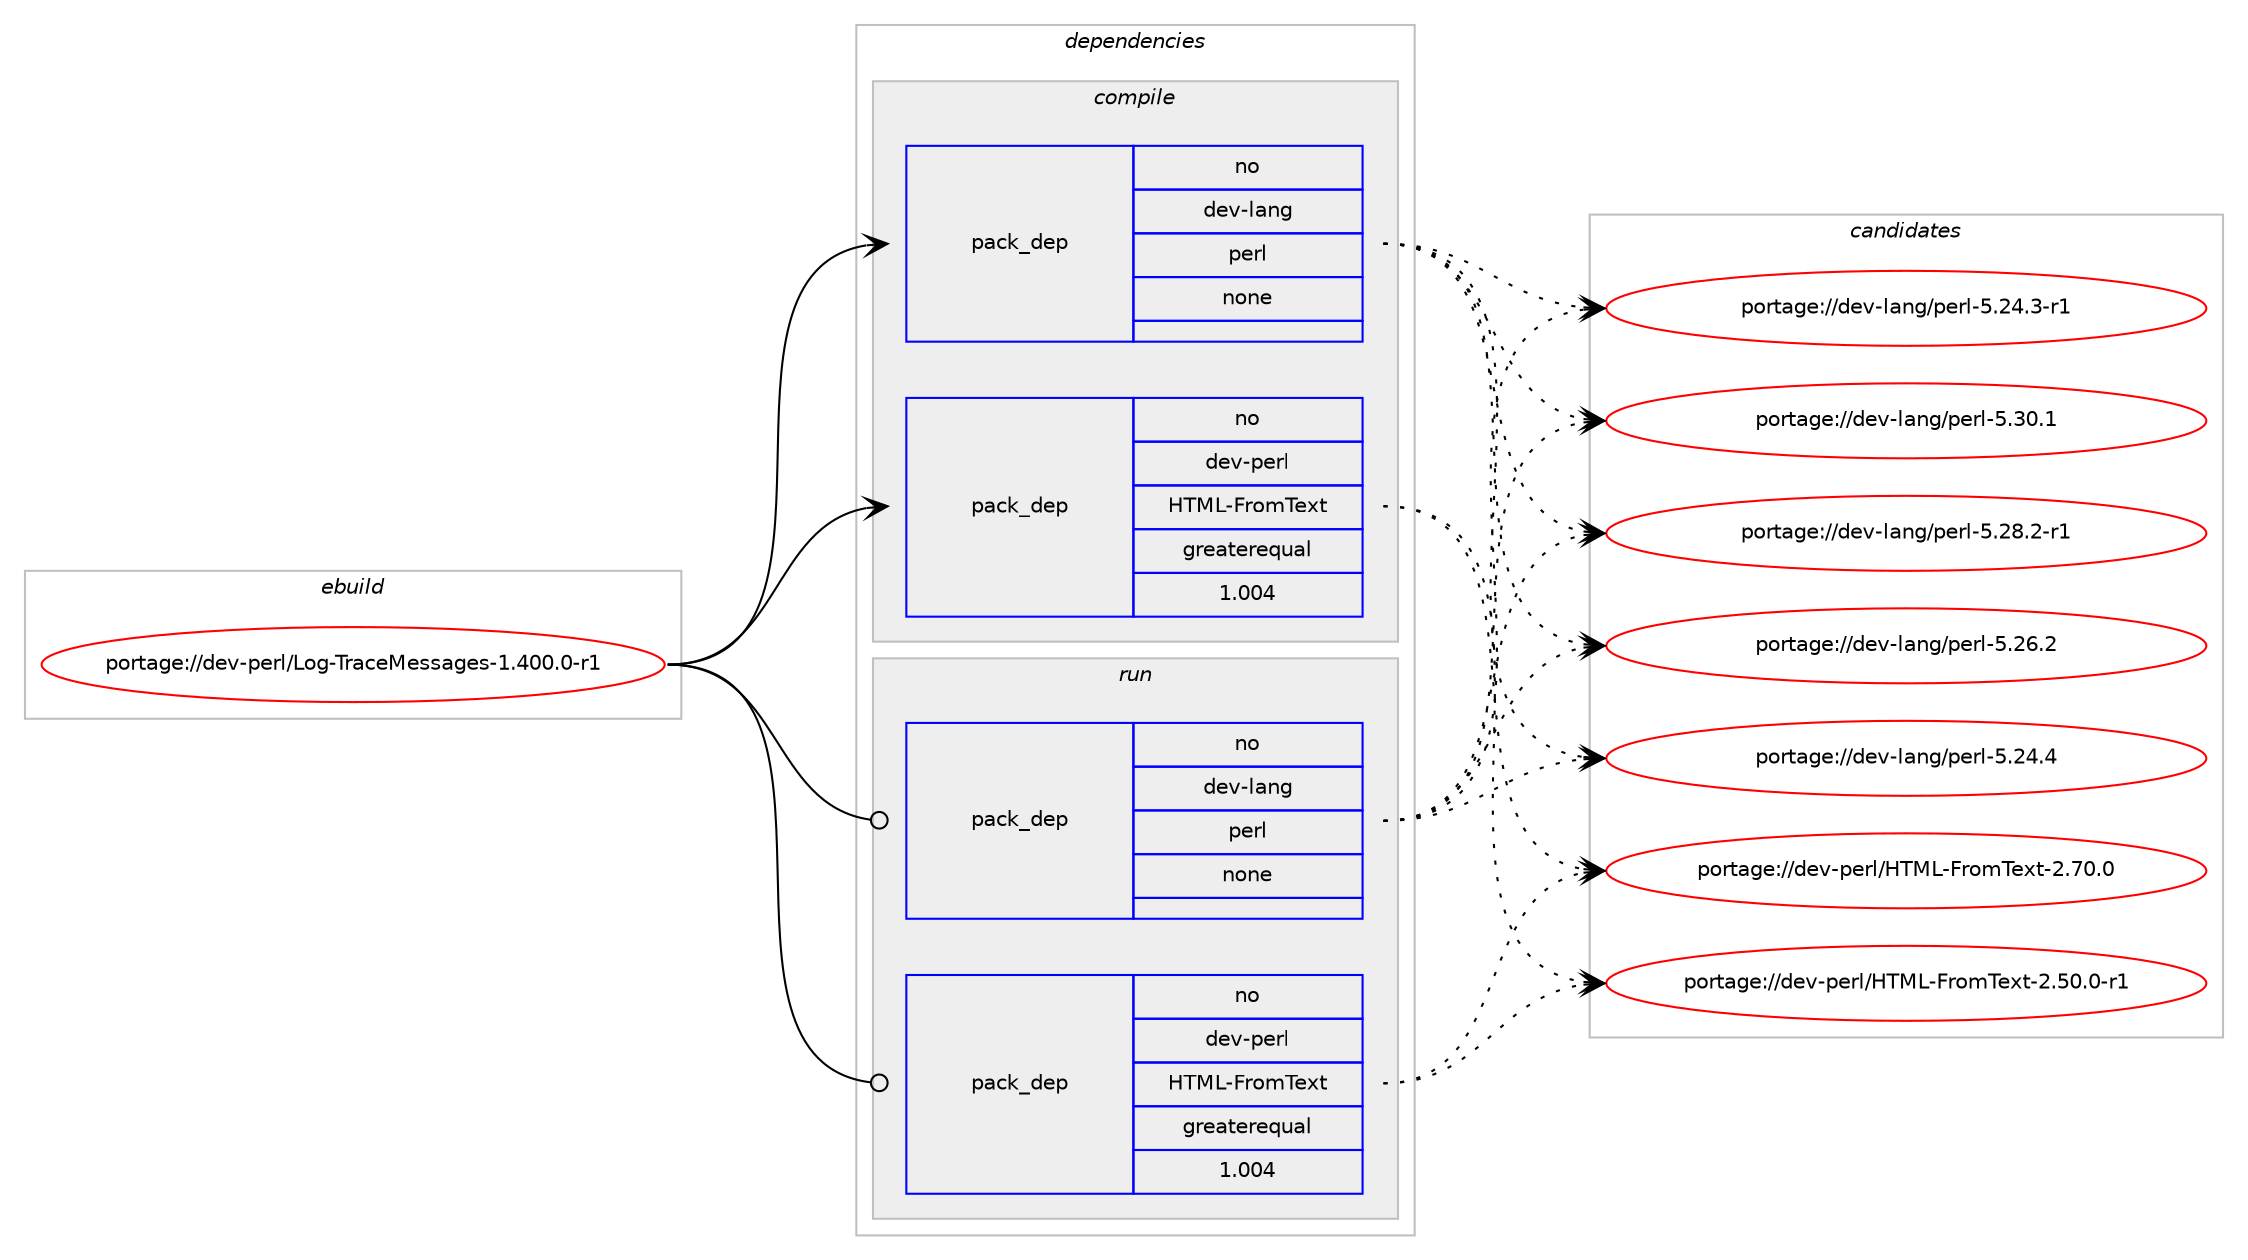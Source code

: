 digraph prolog {

# *************
# Graph options
# *************

newrank=true;
concentrate=true;
compound=true;
graph [rankdir=LR,fontname=Helvetica,fontsize=10,ranksep=1.5];#, ranksep=2.5, nodesep=0.2];
edge  [arrowhead=vee];
node  [fontname=Helvetica,fontsize=10];

# **********
# The ebuild
# **********

subgraph cluster_leftcol {
color=gray;
label=<<i>ebuild</i>>;
id [label="portage://dev-perl/Log-TraceMessages-1.400.0-r1", color=red, width=4, href="../dev-perl/Log-TraceMessages-1.400.0-r1.svg"];
}

# ****************
# The dependencies
# ****************

subgraph cluster_midcol {
color=gray;
label=<<i>dependencies</i>>;
subgraph cluster_compile {
fillcolor="#eeeeee";
style=filled;
label=<<i>compile</i>>;
subgraph pack363353 {
dependency490424 [label=<<TABLE BORDER="0" CELLBORDER="1" CELLSPACING="0" CELLPADDING="4" WIDTH="220"><TR><TD ROWSPAN="6" CELLPADDING="30">pack_dep</TD></TR><TR><TD WIDTH="110">no</TD></TR><TR><TD>dev-lang</TD></TR><TR><TD>perl</TD></TR><TR><TD>none</TD></TR><TR><TD></TD></TR></TABLE>>, shape=none, color=blue];
}
id:e -> dependency490424:w [weight=20,style="solid",arrowhead="vee"];
subgraph pack363354 {
dependency490425 [label=<<TABLE BORDER="0" CELLBORDER="1" CELLSPACING="0" CELLPADDING="4" WIDTH="220"><TR><TD ROWSPAN="6" CELLPADDING="30">pack_dep</TD></TR><TR><TD WIDTH="110">no</TD></TR><TR><TD>dev-perl</TD></TR><TR><TD>HTML-FromText</TD></TR><TR><TD>greaterequal</TD></TR><TR><TD>1.004</TD></TR></TABLE>>, shape=none, color=blue];
}
id:e -> dependency490425:w [weight=20,style="solid",arrowhead="vee"];
}
subgraph cluster_compileandrun {
fillcolor="#eeeeee";
style=filled;
label=<<i>compile and run</i>>;
}
subgraph cluster_run {
fillcolor="#eeeeee";
style=filled;
label=<<i>run</i>>;
subgraph pack363355 {
dependency490426 [label=<<TABLE BORDER="0" CELLBORDER="1" CELLSPACING="0" CELLPADDING="4" WIDTH="220"><TR><TD ROWSPAN="6" CELLPADDING="30">pack_dep</TD></TR><TR><TD WIDTH="110">no</TD></TR><TR><TD>dev-lang</TD></TR><TR><TD>perl</TD></TR><TR><TD>none</TD></TR><TR><TD></TD></TR></TABLE>>, shape=none, color=blue];
}
id:e -> dependency490426:w [weight=20,style="solid",arrowhead="odot"];
subgraph pack363356 {
dependency490427 [label=<<TABLE BORDER="0" CELLBORDER="1" CELLSPACING="0" CELLPADDING="4" WIDTH="220"><TR><TD ROWSPAN="6" CELLPADDING="30">pack_dep</TD></TR><TR><TD WIDTH="110">no</TD></TR><TR><TD>dev-perl</TD></TR><TR><TD>HTML-FromText</TD></TR><TR><TD>greaterequal</TD></TR><TR><TD>1.004</TD></TR></TABLE>>, shape=none, color=blue];
}
id:e -> dependency490427:w [weight=20,style="solid",arrowhead="odot"];
}
}

# **************
# The candidates
# **************

subgraph cluster_choices {
rank=same;
color=gray;
label=<<i>candidates</i>>;

subgraph choice363353 {
color=black;
nodesep=1;
choice10010111845108971101034711210111410845534651484649 [label="portage://dev-lang/perl-5.30.1", color=red, width=4,href="../dev-lang/perl-5.30.1.svg"];
choice100101118451089711010347112101114108455346505646504511449 [label="portage://dev-lang/perl-5.28.2-r1", color=red, width=4,href="../dev-lang/perl-5.28.2-r1.svg"];
choice10010111845108971101034711210111410845534650544650 [label="portage://dev-lang/perl-5.26.2", color=red, width=4,href="../dev-lang/perl-5.26.2.svg"];
choice10010111845108971101034711210111410845534650524652 [label="portage://dev-lang/perl-5.24.4", color=red, width=4,href="../dev-lang/perl-5.24.4.svg"];
choice100101118451089711010347112101114108455346505246514511449 [label="portage://dev-lang/perl-5.24.3-r1", color=red, width=4,href="../dev-lang/perl-5.24.3-r1.svg"];
dependency490424:e -> choice10010111845108971101034711210111410845534651484649:w [style=dotted,weight="100"];
dependency490424:e -> choice100101118451089711010347112101114108455346505646504511449:w [style=dotted,weight="100"];
dependency490424:e -> choice10010111845108971101034711210111410845534650544650:w [style=dotted,weight="100"];
dependency490424:e -> choice10010111845108971101034711210111410845534650524652:w [style=dotted,weight="100"];
dependency490424:e -> choice100101118451089711010347112101114108455346505246514511449:w [style=dotted,weight="100"];
}
subgraph choice363354 {
color=black;
nodesep=1;
choice10010111845112101114108477284777645701141111098410112011645504655484648 [label="portage://dev-perl/HTML-FromText-2.70.0", color=red, width=4,href="../dev-perl/HTML-FromText-2.70.0.svg"];
choice100101118451121011141084772847776457011411110984101120116455046534846484511449 [label="portage://dev-perl/HTML-FromText-2.50.0-r1", color=red, width=4,href="../dev-perl/HTML-FromText-2.50.0-r1.svg"];
dependency490425:e -> choice10010111845112101114108477284777645701141111098410112011645504655484648:w [style=dotted,weight="100"];
dependency490425:e -> choice100101118451121011141084772847776457011411110984101120116455046534846484511449:w [style=dotted,weight="100"];
}
subgraph choice363355 {
color=black;
nodesep=1;
choice10010111845108971101034711210111410845534651484649 [label="portage://dev-lang/perl-5.30.1", color=red, width=4,href="../dev-lang/perl-5.30.1.svg"];
choice100101118451089711010347112101114108455346505646504511449 [label="portage://dev-lang/perl-5.28.2-r1", color=red, width=4,href="../dev-lang/perl-5.28.2-r1.svg"];
choice10010111845108971101034711210111410845534650544650 [label="portage://dev-lang/perl-5.26.2", color=red, width=4,href="../dev-lang/perl-5.26.2.svg"];
choice10010111845108971101034711210111410845534650524652 [label="portage://dev-lang/perl-5.24.4", color=red, width=4,href="../dev-lang/perl-5.24.4.svg"];
choice100101118451089711010347112101114108455346505246514511449 [label="portage://dev-lang/perl-5.24.3-r1", color=red, width=4,href="../dev-lang/perl-5.24.3-r1.svg"];
dependency490426:e -> choice10010111845108971101034711210111410845534651484649:w [style=dotted,weight="100"];
dependency490426:e -> choice100101118451089711010347112101114108455346505646504511449:w [style=dotted,weight="100"];
dependency490426:e -> choice10010111845108971101034711210111410845534650544650:w [style=dotted,weight="100"];
dependency490426:e -> choice10010111845108971101034711210111410845534650524652:w [style=dotted,weight="100"];
dependency490426:e -> choice100101118451089711010347112101114108455346505246514511449:w [style=dotted,weight="100"];
}
subgraph choice363356 {
color=black;
nodesep=1;
choice10010111845112101114108477284777645701141111098410112011645504655484648 [label="portage://dev-perl/HTML-FromText-2.70.0", color=red, width=4,href="../dev-perl/HTML-FromText-2.70.0.svg"];
choice100101118451121011141084772847776457011411110984101120116455046534846484511449 [label="portage://dev-perl/HTML-FromText-2.50.0-r1", color=red, width=4,href="../dev-perl/HTML-FromText-2.50.0-r1.svg"];
dependency490427:e -> choice10010111845112101114108477284777645701141111098410112011645504655484648:w [style=dotted,weight="100"];
dependency490427:e -> choice100101118451121011141084772847776457011411110984101120116455046534846484511449:w [style=dotted,weight="100"];
}
}

}
